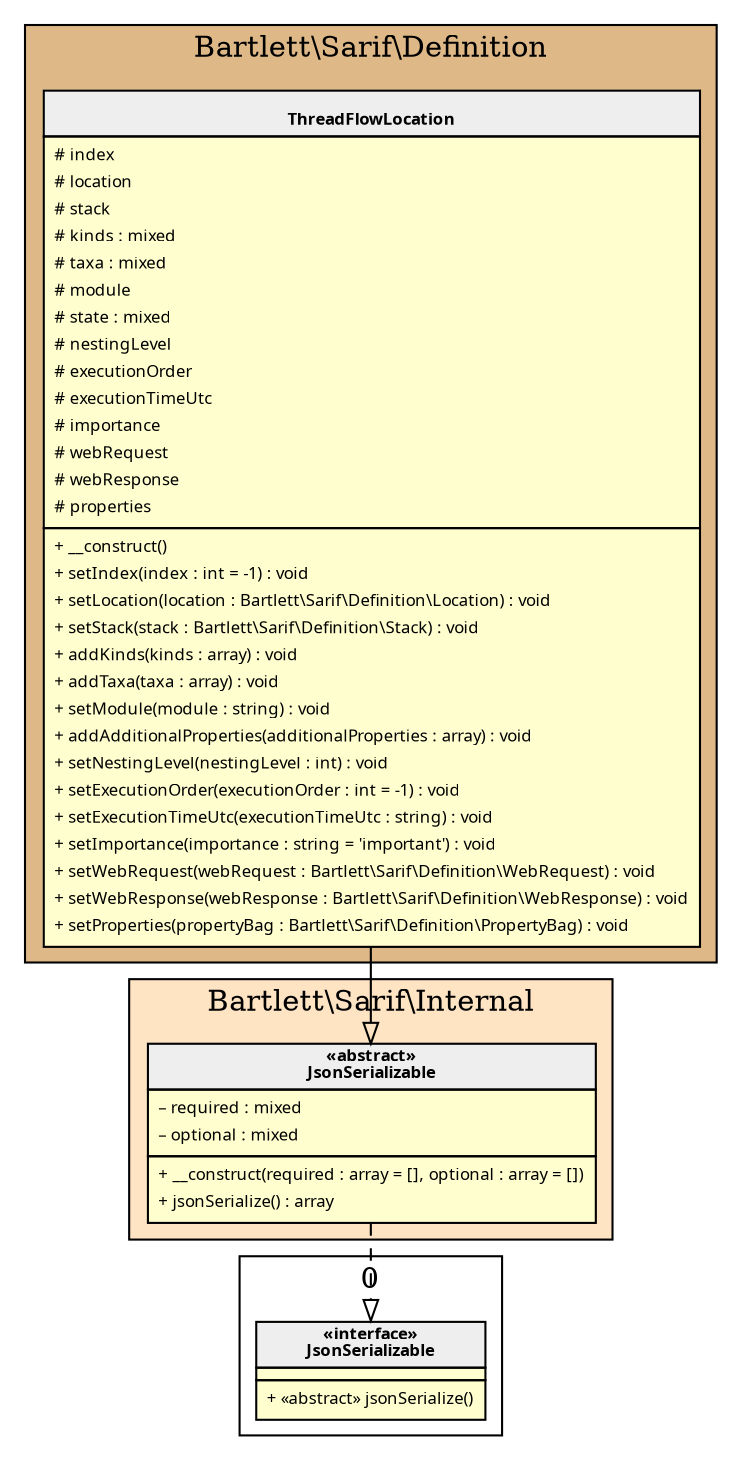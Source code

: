 digraph {
  graph [name="G" overlap="false" rankdir="TB" bgcolor="transparent"]
  node [fontname="Verdana" fontsize=8 shape="none" margin=0 fillcolor="#FEFECE" style="filled"]
  edge [fontname="Verdana" fontsize=8]
  subgraph cluster_0 {
    graph [bgcolor="BurlyWood"]
    label = "Bartlett\\Sarif\\Definition"
    "Bartlett\\Sarif\\Definition\\ThreadFlowLocation" [shape="none" label=<
<table cellspacing="0" border="0" cellborder="1">
    <tr><td bgcolor="#eeeeee"><b><br/>ThreadFlowLocation</b></td></tr>
    <tr><td><table border="0" cellspacing="0" cellpadding="2">
    <tr><td align="left"># index</td></tr>
    <tr><td align="left"># location</td></tr>
    <tr><td align="left"># stack</td></tr>
    <tr><td align="left"># kinds : mixed</td></tr>
    <tr><td align="left"># taxa : mixed</td></tr>
    <tr><td align="left"># module</td></tr>
    <tr><td align="left"># state : mixed</td></tr>
    <tr><td align="left"># nestingLevel</td></tr>
    <tr><td align="left"># executionOrder</td></tr>
    <tr><td align="left"># executionTimeUtc</td></tr>
    <tr><td align="left"># importance</td></tr>
    <tr><td align="left"># webRequest</td></tr>
    <tr><td align="left"># webResponse</td></tr>
    <tr><td align="left"># properties</td></tr>
</table></td></tr>
    <tr><td><table border="0" cellspacing="0" cellpadding="2">
    <tr><td align="left">+ __construct()</td></tr>
    <tr><td align="left">+ setIndex(index : int = -1) : void</td></tr>
    <tr><td align="left">+ setLocation(location : Bartlett\\Sarif\\Definition\\Location) : void</td></tr>
    <tr><td align="left">+ setStack(stack : Bartlett\\Sarif\\Definition\\Stack) : void</td></tr>
    <tr><td align="left">+ addKinds(kinds : array) : void</td></tr>
    <tr><td align="left">+ addTaxa(taxa : array) : void</td></tr>
    <tr><td align="left">+ setModule(module : string) : void</td></tr>
    <tr><td align="left">+ addAdditionalProperties(additionalProperties : array) : void</td></tr>
    <tr><td align="left">+ setNestingLevel(nestingLevel : int) : void</td></tr>
    <tr><td align="left">+ setExecutionOrder(executionOrder : int = -1) : void</td></tr>
    <tr><td align="left">+ setExecutionTimeUtc(executionTimeUtc : string) : void</td></tr>
    <tr><td align="left">+ setImportance(importance : string = 'important') : void</td></tr>
    <tr><td align="left">+ setWebRequest(webRequest : Bartlett\\Sarif\\Definition\\WebRequest) : void</td></tr>
    <tr><td align="left">+ setWebResponse(webResponse : Bartlett\\Sarif\\Definition\\WebResponse) : void</td></tr>
    <tr><td align="left">+ setProperties(propertyBag : Bartlett\\Sarif\\Definition\\PropertyBag) : void</td></tr>
</table></td></tr>
</table>>]
  }
  subgraph cluster_1 {
    graph [bgcolor="Bisque"]
    label = "Bartlett\\Sarif\\Internal"
    "Bartlett\\Sarif\\Internal\\JsonSerializable" [shape="none" label=<
<table cellspacing="0" border="0" cellborder="1">
    <tr><td bgcolor="#eeeeee"><b>«abstract»<br/>JsonSerializable</b></td></tr>
    <tr><td><table border="0" cellspacing="0" cellpadding="2">
    <tr><td align="left">– required : mixed</td></tr>
    <tr><td align="left">– optional : mixed</td></tr>
</table></td></tr>
    <tr><td><table border="0" cellspacing="0" cellpadding="2">
    <tr><td align="left">+ __construct(required : array = [], optional : array = [])</td></tr>
    <tr><td align="left">+ jsonSerialize() : array</td></tr>
</table></td></tr>
</table>>]
  }
  subgraph cluster_2 {
    label = 0
    "JsonSerializable" [shape="none" label=<
<table cellspacing="0" border="0" cellborder="1">
    <tr><td bgcolor="#eeeeee"><b>«interface»<br/>JsonSerializable</b></td></tr>
    <tr><td></td></tr>
    <tr><td><table border="0" cellspacing="0" cellpadding="2">
    <tr><td align="left">+ «abstract» jsonSerialize()</td></tr>
</table></td></tr>
</table>>]
  }
  "Bartlett\\Sarif\\Internal\\JsonSerializable" -> "JsonSerializable" [arrowhead="empty" style="dashed"]
  "Bartlett\\Sarif\\Definition\\ThreadFlowLocation" -> "Bartlett\\Sarif\\Internal\\JsonSerializable" [arrowhead="empty" style="filled"]
}
